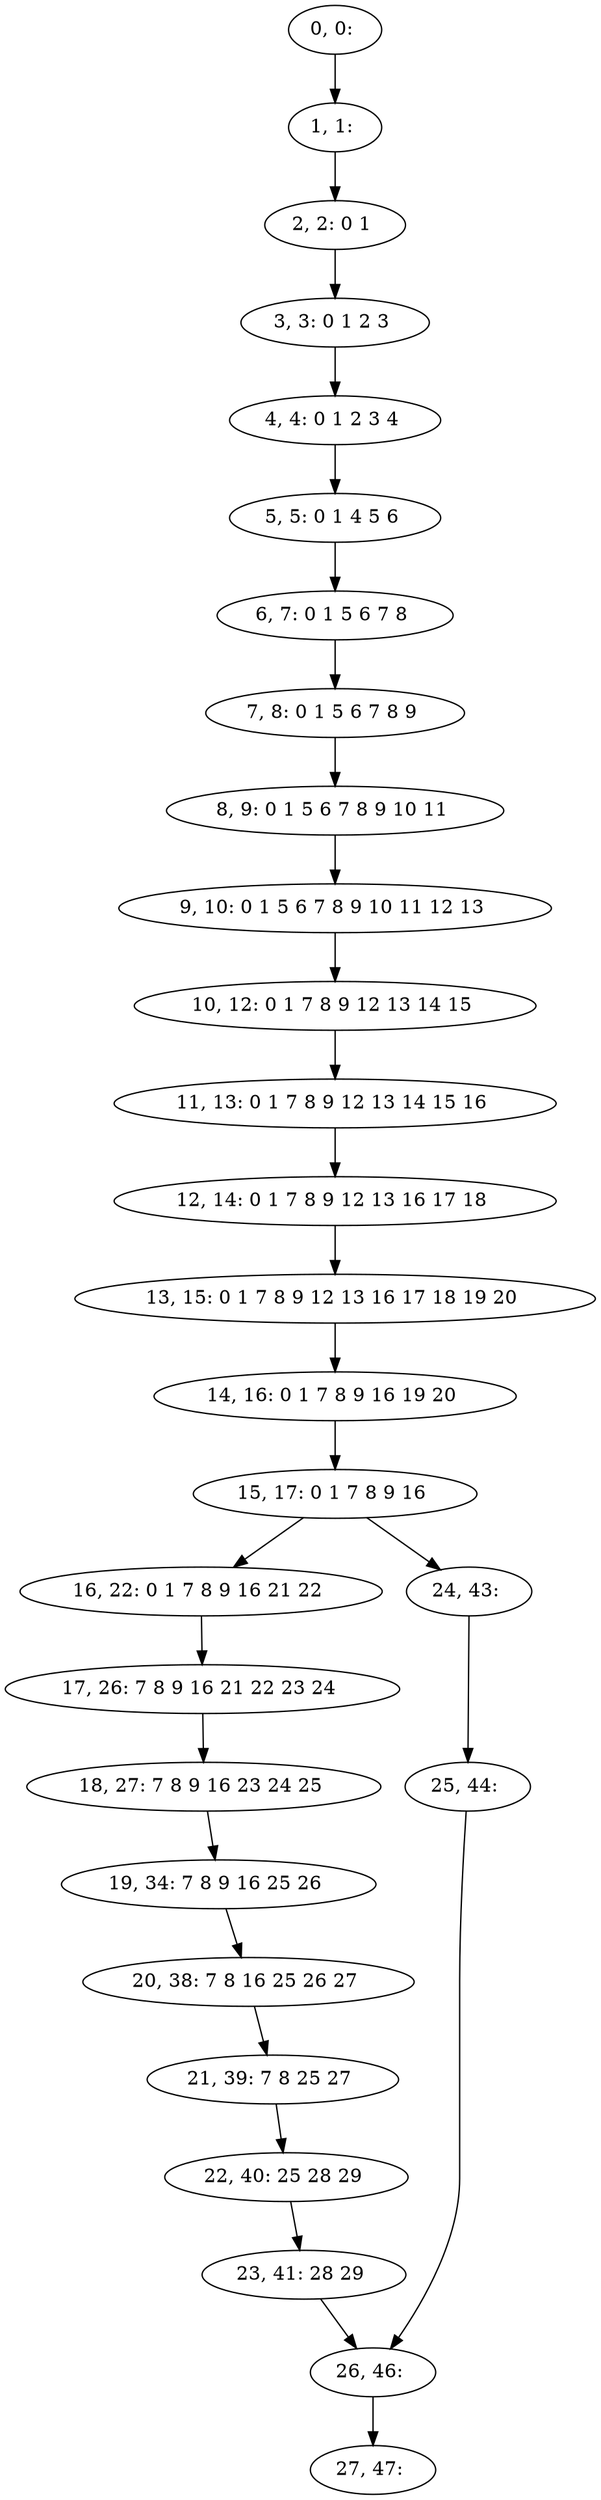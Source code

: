 digraph G {
0[label="0, 0: "];
1[label="1, 1: "];
2[label="2, 2: 0 1 "];
3[label="3, 3: 0 1 2 3 "];
4[label="4, 4: 0 1 2 3 4 "];
5[label="5, 5: 0 1 4 5 6 "];
6[label="6, 7: 0 1 5 6 7 8 "];
7[label="7, 8: 0 1 5 6 7 8 9 "];
8[label="8, 9: 0 1 5 6 7 8 9 10 11 "];
9[label="9, 10: 0 1 5 6 7 8 9 10 11 12 13 "];
10[label="10, 12: 0 1 7 8 9 12 13 14 15 "];
11[label="11, 13: 0 1 7 8 9 12 13 14 15 16 "];
12[label="12, 14: 0 1 7 8 9 12 13 16 17 18 "];
13[label="13, 15: 0 1 7 8 9 12 13 16 17 18 19 20 "];
14[label="14, 16: 0 1 7 8 9 16 19 20 "];
15[label="15, 17: 0 1 7 8 9 16 "];
16[label="16, 22: 0 1 7 8 9 16 21 22 "];
17[label="17, 26: 7 8 9 16 21 22 23 24 "];
18[label="18, 27: 7 8 9 16 23 24 25 "];
19[label="19, 34: 7 8 9 16 25 26 "];
20[label="20, 38: 7 8 16 25 26 27 "];
21[label="21, 39: 7 8 25 27 "];
22[label="22, 40: 25 28 29 "];
23[label="23, 41: 28 29 "];
24[label="24, 43: "];
25[label="25, 44: "];
26[label="26, 46: "];
27[label="27, 47: "];
0->1 ;
1->2 ;
2->3 ;
3->4 ;
4->5 ;
5->6 ;
6->7 ;
7->8 ;
8->9 ;
9->10 ;
10->11 ;
11->12 ;
12->13 ;
13->14 ;
14->15 ;
15->16 ;
15->24 ;
16->17 ;
17->18 ;
18->19 ;
19->20 ;
20->21 ;
21->22 ;
22->23 ;
23->26 ;
24->25 ;
25->26 ;
26->27 ;
}
